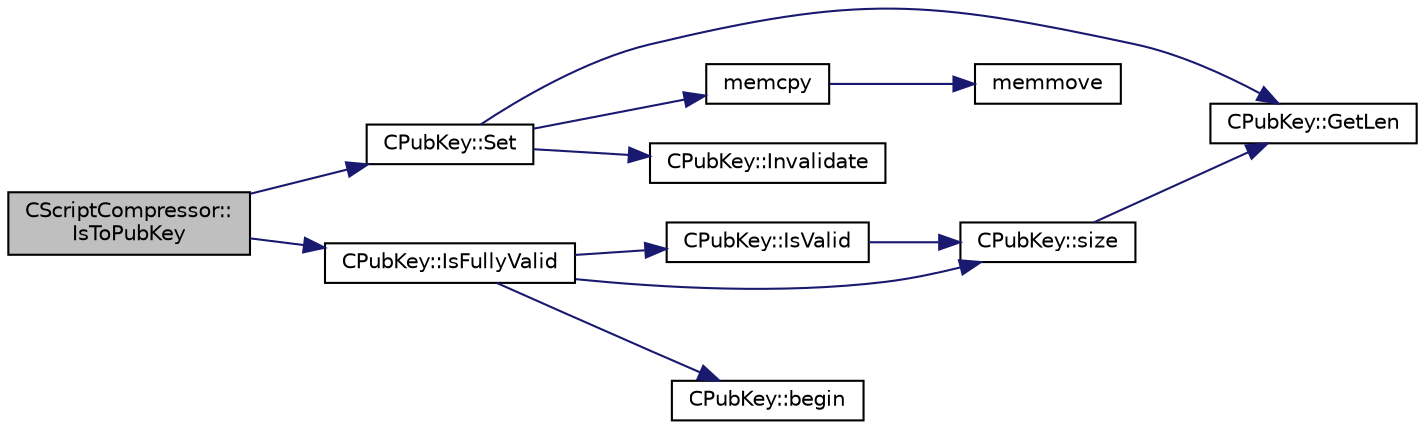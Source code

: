 digraph "CScriptCompressor::IsToPubKey"
{
  edge [fontname="Helvetica",fontsize="10",labelfontname="Helvetica",labelfontsize="10"];
  node [fontname="Helvetica",fontsize="10",shape=record];
  rankdir="LR";
  Node58 [label="CScriptCompressor::\lIsToPubKey",height=0.2,width=0.4,color="black", fillcolor="grey75", style="filled", fontcolor="black"];
  Node58 -> Node59 [color="midnightblue",fontsize="10",style="solid",fontname="Helvetica"];
  Node59 [label="CPubKey::Set",height=0.2,width=0.4,color="black", fillcolor="white", style="filled",URL="$class_c_pub_key.html#af59bc1d3be119c1f8b49d3c1e2c0797b",tooltip="Initialize a public key using begin/end iterators to byte data. "];
  Node59 -> Node60 [color="midnightblue",fontsize="10",style="solid",fontname="Helvetica"];
  Node60 [label="CPubKey::GetLen",height=0.2,width=0.4,color="black", fillcolor="white", style="filled",URL="$class_c_pub_key.html#a7dc71b3f037c84268dc22de97d7b65fb",tooltip="Compute the length of a pubkey with a given first byte. "];
  Node59 -> Node61 [color="midnightblue",fontsize="10",style="solid",fontname="Helvetica"];
  Node61 [label="memcpy",height=0.2,width=0.4,color="black", fillcolor="white", style="filled",URL="$glibc__compat_8cpp.html#a0f46826ab0466591e136db24394923cf"];
  Node61 -> Node62 [color="midnightblue",fontsize="10",style="solid",fontname="Helvetica"];
  Node62 [label="memmove",height=0.2,width=0.4,color="black", fillcolor="white", style="filled",URL="$glibc__compat_8cpp.html#a9778d49e9029dd75bc53ecbbf9f5e9a1"];
  Node59 -> Node63 [color="midnightblue",fontsize="10",style="solid",fontname="Helvetica"];
  Node63 [label="CPubKey::Invalidate",height=0.2,width=0.4,color="black", fillcolor="white", style="filled",URL="$class_c_pub_key.html#a99917e80a362af54a3677ea9cf1328ee",tooltip="Set this key data to be invalid. "];
  Node58 -> Node64 [color="midnightblue",fontsize="10",style="solid",fontname="Helvetica"];
  Node64 [label="CPubKey::IsFullyValid",height=0.2,width=0.4,color="black", fillcolor="white", style="filled",URL="$class_c_pub_key.html#a69d8d49962240a5696410229dd83c93e",tooltip="fully validate whether this is a valid public key (more expensive than IsValid()) ..."];
  Node64 -> Node65 [color="midnightblue",fontsize="10",style="solid",fontname="Helvetica"];
  Node65 [label="CPubKey::IsValid",height=0.2,width=0.4,color="black", fillcolor="white", style="filled",URL="$class_c_pub_key.html#a4fa94293cf8577fd039b9a133f6c7f30"];
  Node65 -> Node66 [color="midnightblue",fontsize="10",style="solid",fontname="Helvetica"];
  Node66 [label="CPubKey::size",height=0.2,width=0.4,color="black", fillcolor="white", style="filled",URL="$class_c_pub_key.html#a6bb28fcf0a5f799c69f5b7269363b309",tooltip="Simple read-only vector-like interface to the pubkey data. "];
  Node66 -> Node60 [color="midnightblue",fontsize="10",style="solid",fontname="Helvetica"];
  Node64 -> Node67 [color="midnightblue",fontsize="10",style="solid",fontname="Helvetica"];
  Node67 [label="CPubKey::begin",height=0.2,width=0.4,color="black", fillcolor="white", style="filled",URL="$class_c_pub_key.html#a859ab9909d68092d6d4fc739237ab358"];
  Node64 -> Node66 [color="midnightblue",fontsize="10",style="solid",fontname="Helvetica"];
}
